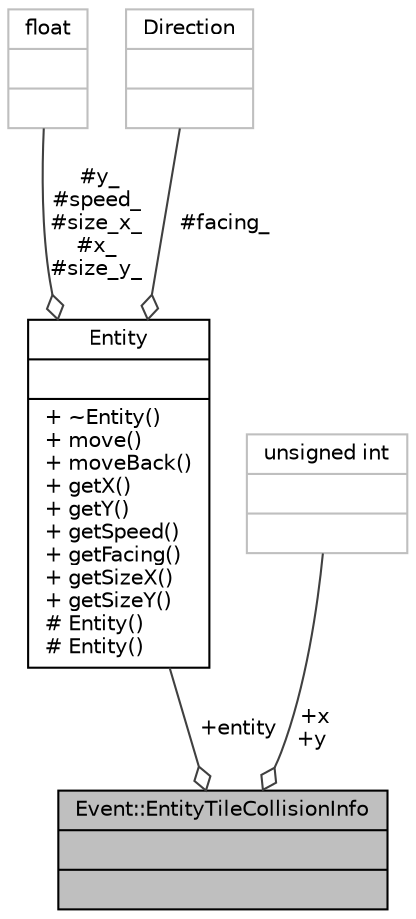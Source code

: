 digraph "Event::EntityTileCollisionInfo"
{
 // INTERACTIVE_SVG=YES
 // LATEX_PDF_SIZE
  bgcolor="transparent";
  edge [fontname="Helvetica",fontsize="10",labelfontname="Helvetica",labelfontsize="10"];
  node [fontname="Helvetica",fontsize="10",shape=record];
  Node1 [label="{Event::EntityTileCollisionInfo\n||}",height=0.2,width=0.4,color="black", fillcolor="grey75", style="filled", fontcolor="black",tooltip=" "];
  Node2 -> Node1 [color="grey25",fontsize="10",style="solid",label=" +entity" ,arrowhead="odiamond",fontname="Helvetica"];
  Node2 [label="{Entity\n||+ ~Entity()\l+ move()\l+ moveBack()\l+ getX()\l+ getY()\l+ getSpeed()\l+ getFacing()\l+ getSizeX()\l+ getSizeY()\l# Entity()\l# Entity()\l}",height=0.2,width=0.4,color="black",URL="$class_entity.html",tooltip=" "];
  Node3 -> Node2 [color="grey25",fontsize="10",style="solid",label=" #y_\n#speed_\n#size_x_\n#x_\n#size_y_" ,arrowhead="odiamond",fontname="Helvetica"];
  Node3 [label="{float\n||}",height=0.2,width=0.4,color="grey75",tooltip=" "];
  Node4 -> Node2 [color="grey25",fontsize="10",style="solid",label=" #facing_" ,arrowhead="odiamond",fontname="Helvetica"];
  Node4 [label="{Direction\n||}",height=0.2,width=0.4,color="grey75",tooltip=" "];
  Node5 -> Node1 [color="grey25",fontsize="10",style="solid",label=" +x\n+y" ,arrowhead="odiamond",fontname="Helvetica"];
  Node5 [label="{unsigned int\n||}",height=0.2,width=0.4,color="grey75",tooltip=" "];
}
